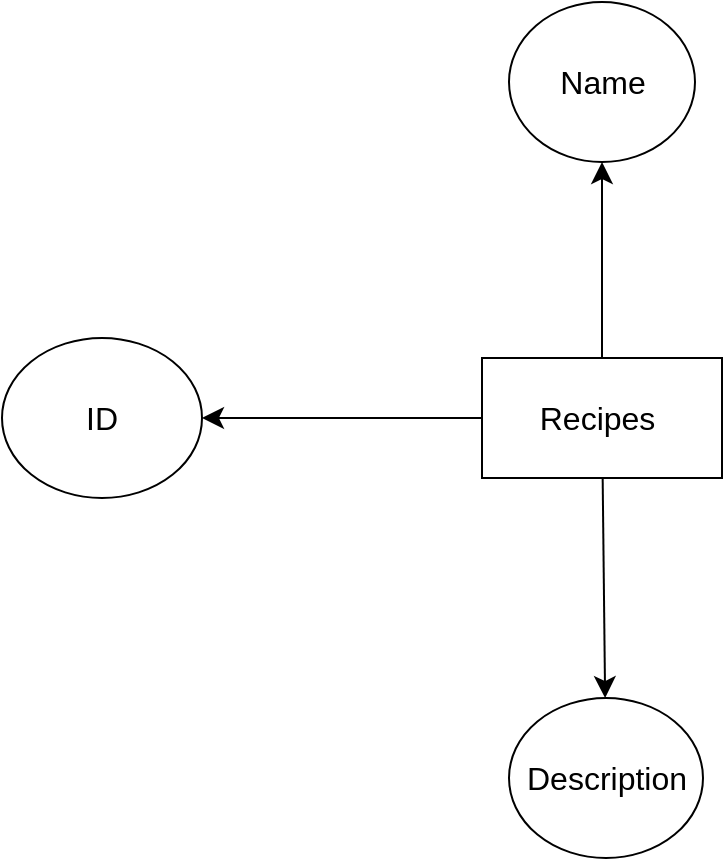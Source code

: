 <mxfile version="20.8.20" type="github">
  <diagram name="Page-1" id="kYTBX8MaGKBeX7traZqT">
    <mxGraphModel dx="1193" dy="986" grid="0" gridSize="10" guides="1" tooltips="1" connect="1" arrows="1" fold="1" page="0" pageScale="1" pageWidth="850" pageHeight="1100" math="0" shadow="0">
      <root>
        <mxCell id="0" />
        <mxCell id="1" parent="0" />
        <mxCell id="n_HK-TRqVyjULkaLpJLo-3" value="" style="edgeStyle=none;curved=1;rounded=0;orthogonalLoop=1;jettySize=auto;html=1;fontSize=12;startSize=8;endSize=8;" edge="1" parent="1" source="n_HK-TRqVyjULkaLpJLo-1" target="n_HK-TRqVyjULkaLpJLo-2">
          <mxGeometry relative="1" as="geometry" />
        </mxCell>
        <mxCell id="n_HK-TRqVyjULkaLpJLo-5" value="" style="edgeStyle=none;curved=1;rounded=0;orthogonalLoop=1;jettySize=auto;html=1;fontSize=12;startSize=8;endSize=8;" edge="1" parent="1" source="n_HK-TRqVyjULkaLpJLo-1" target="n_HK-TRqVyjULkaLpJLo-4">
          <mxGeometry relative="1" as="geometry" />
        </mxCell>
        <mxCell id="n_HK-TRqVyjULkaLpJLo-7" value="" style="edgeStyle=none;curved=1;rounded=0;orthogonalLoop=1;jettySize=auto;html=1;fontSize=12;startSize=8;endSize=8;" edge="1" parent="1" source="n_HK-TRqVyjULkaLpJLo-1" target="n_HK-TRqVyjULkaLpJLo-6">
          <mxGeometry relative="1" as="geometry" />
        </mxCell>
        <mxCell id="n_HK-TRqVyjULkaLpJLo-1" value="Recipes&amp;nbsp;" style="rounded=0;whiteSpace=wrap;html=1;fontSize=16;" vertex="1" parent="1">
          <mxGeometry x="423" y="170" width="120" height="60" as="geometry" />
        </mxCell>
        <mxCell id="n_HK-TRqVyjULkaLpJLo-2" value="Name" style="ellipse;whiteSpace=wrap;html=1;fontSize=16;rounded=0;" vertex="1" parent="1">
          <mxGeometry x="436.5" y="-8" width="93" height="80" as="geometry" />
        </mxCell>
        <mxCell id="n_HK-TRqVyjULkaLpJLo-4" value="Description" style="ellipse;whiteSpace=wrap;html=1;fontSize=16;rounded=0;" vertex="1" parent="1">
          <mxGeometry x="436.5" y="340" width="97" height="80" as="geometry" />
        </mxCell>
        <mxCell id="n_HK-TRqVyjULkaLpJLo-6" value="ID" style="ellipse;whiteSpace=wrap;html=1;fontSize=16;rounded=0;" vertex="1" parent="1">
          <mxGeometry x="183" y="160" width="100" height="80" as="geometry" />
        </mxCell>
      </root>
    </mxGraphModel>
  </diagram>
</mxfile>
